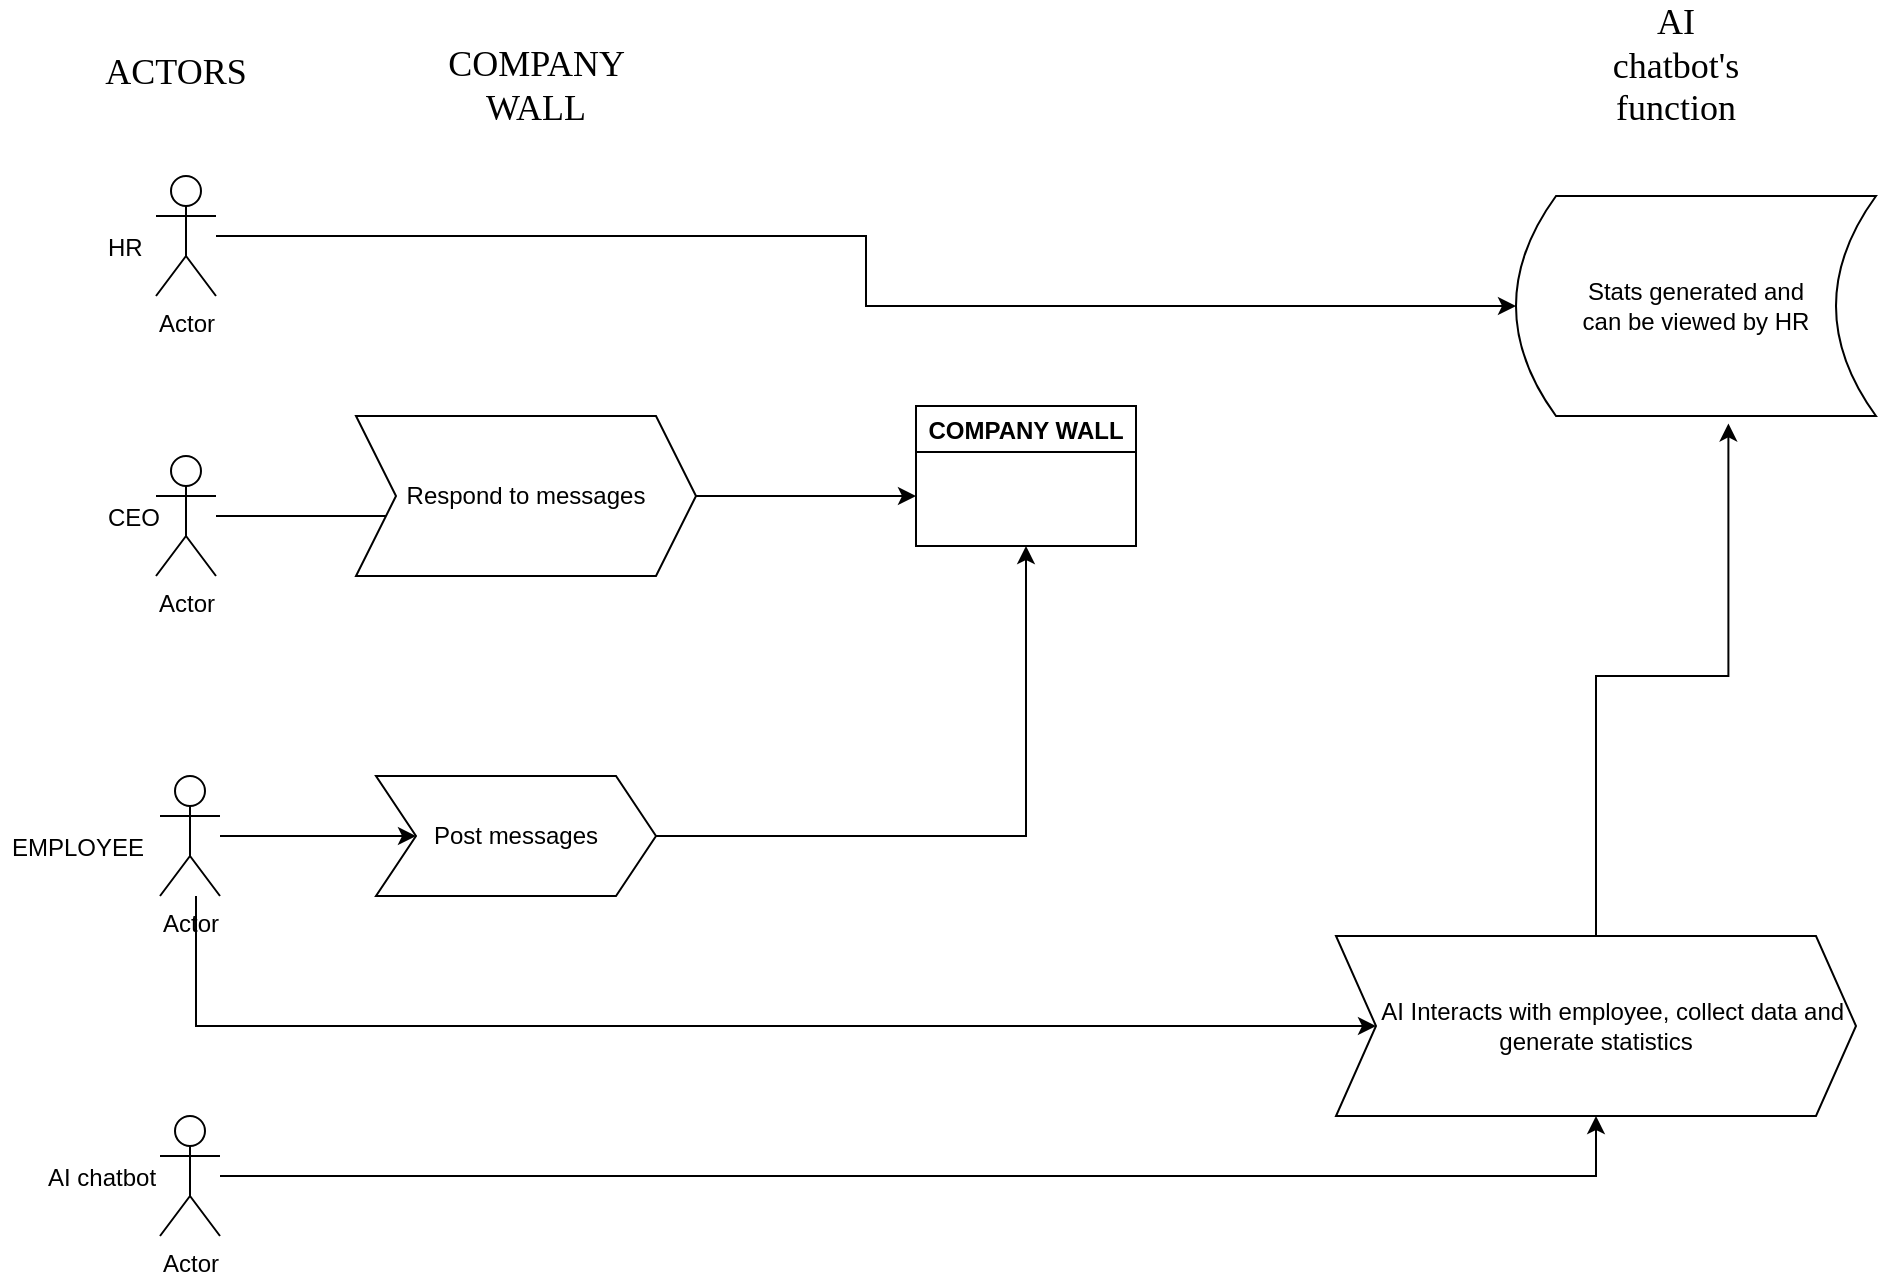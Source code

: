 <mxfile version="17.4.3" type="github">
  <diagram id="Z7DEVb_lbUEPfhZDYpWt" name="Page-1">
    <mxGraphModel dx="1038" dy="579" grid="1" gridSize="10" guides="1" tooltips="1" connect="1" arrows="1" fold="1" page="1" pageScale="1" pageWidth="827" pageHeight="1169" math="0" shadow="0">
      <root>
        <mxCell id="0" />
        <mxCell id="1" parent="0" />
        <mxCell id="sPCcR29cO0z5lEocPxhc-24" value="" style="edgeStyle=orthogonalEdgeStyle;rounded=0;orthogonalLoop=1;jettySize=auto;html=1;entryX=0;entryY=0.5;entryDx=0;entryDy=0;" edge="1" parent="1" source="sPCcR29cO0z5lEocPxhc-1" target="sPCcR29cO0z5lEocPxhc-20">
          <mxGeometry relative="1" as="geometry">
            <mxPoint x="215" y="720" as="targetPoint" />
          </mxGeometry>
        </mxCell>
        <mxCell id="sPCcR29cO0z5lEocPxhc-1" value="Actor" style="shape=umlActor;verticalLabelPosition=bottom;verticalAlign=top;html=1;outlineConnect=0;" vertex="1" parent="1">
          <mxGeometry x="90" y="690" width="30" height="60" as="geometry" />
        </mxCell>
        <mxCell id="sPCcR29cO0z5lEocPxhc-10" value="" style="edgeStyle=orthogonalEdgeStyle;rounded=0;orthogonalLoop=1;jettySize=auto;html=1;" edge="1" parent="1" source="sPCcR29cO0z5lEocPxhc-2">
          <mxGeometry relative="1" as="geometry">
            <mxPoint x="230" y="860" as="targetPoint" />
          </mxGeometry>
        </mxCell>
        <mxCell id="sPCcR29cO0z5lEocPxhc-2" value="Actor" style="shape=umlActor;verticalLabelPosition=bottom;verticalAlign=top;html=1;outlineConnect=0;" vertex="1" parent="1">
          <mxGeometry x="90" y="830" width="30" height="60" as="geometry" />
        </mxCell>
        <mxCell id="sPCcR29cO0z5lEocPxhc-6" value="" style="edgeStyle=orthogonalEdgeStyle;rounded=0;orthogonalLoop=1;jettySize=auto;html=1;" edge="1" parent="1" source="sPCcR29cO0z5lEocPxhc-3" target="sPCcR29cO0z5lEocPxhc-5">
          <mxGeometry relative="1" as="geometry" />
        </mxCell>
        <mxCell id="sPCcR29cO0z5lEocPxhc-38" value="" style="edgeStyle=orthogonalEdgeStyle;rounded=0;orthogonalLoop=1;jettySize=auto;html=1;fontFamily=Times New Roman;fontSize=18;entryX=0;entryY=0.5;entryDx=0;entryDy=0;" edge="1" parent="1" source="sPCcR29cO0z5lEocPxhc-3" target="sPCcR29cO0z5lEocPxhc-16">
          <mxGeometry relative="1" as="geometry">
            <Array as="points">
              <mxPoint x="110" y="1115" />
            </Array>
          </mxGeometry>
        </mxCell>
        <mxCell id="sPCcR29cO0z5lEocPxhc-3" value="Actor" style="shape=umlActor;verticalLabelPosition=bottom;verticalAlign=top;html=1;outlineConnect=0;" vertex="1" parent="1">
          <mxGeometry x="92" y="990" width="30" height="60" as="geometry" />
        </mxCell>
        <mxCell id="sPCcR29cO0z5lEocPxhc-4" value="COMPANY WALL" style="swimlane;" vertex="1" parent="1">
          <mxGeometry x="470" y="805" width="110" height="70" as="geometry" />
        </mxCell>
        <mxCell id="sPCcR29cO0z5lEocPxhc-8" value="" style="edgeStyle=orthogonalEdgeStyle;rounded=0;orthogonalLoop=1;jettySize=auto;html=1;entryX=0.5;entryY=1;entryDx=0;entryDy=0;" edge="1" parent="1" source="sPCcR29cO0z5lEocPxhc-5" target="sPCcR29cO0z5lEocPxhc-4">
          <mxGeometry relative="1" as="geometry">
            <mxPoint x="475" y="1020" as="targetPoint" />
            <Array as="points">
              <mxPoint x="525" y="1020" />
            </Array>
          </mxGeometry>
        </mxCell>
        <mxCell id="sPCcR29cO0z5lEocPxhc-5" value="Post messages" style="shape=step;perimeter=stepPerimeter;whiteSpace=wrap;html=1;fixedSize=1;" vertex="1" parent="1">
          <mxGeometry x="200" y="990" width="140" height="60" as="geometry" />
        </mxCell>
        <mxCell id="sPCcR29cO0z5lEocPxhc-36" value="" style="edgeStyle=orthogonalEdgeStyle;rounded=0;orthogonalLoop=1;jettySize=auto;html=1;" edge="1" parent="1" source="sPCcR29cO0z5lEocPxhc-11">
          <mxGeometry relative="1" as="geometry">
            <mxPoint x="470" y="850" as="targetPoint" />
          </mxGeometry>
        </mxCell>
        <mxCell id="sPCcR29cO0z5lEocPxhc-11" value="Respond to messages" style="shape=step;perimeter=stepPerimeter;whiteSpace=wrap;html=1;fixedSize=1;" vertex="1" parent="1">
          <mxGeometry x="190" y="810" width="170" height="80" as="geometry" />
        </mxCell>
        <mxCell id="sPCcR29cO0z5lEocPxhc-18" value="" style="edgeStyle=orthogonalEdgeStyle;rounded=0;orthogonalLoop=1;jettySize=auto;html=1;entryX=0.5;entryY=1;entryDx=0;entryDy=0;" edge="1" parent="1" source="sPCcR29cO0z5lEocPxhc-15" target="sPCcR29cO0z5lEocPxhc-16">
          <mxGeometry relative="1" as="geometry">
            <mxPoint x="217" y="1190" as="targetPoint" />
          </mxGeometry>
        </mxCell>
        <mxCell id="sPCcR29cO0z5lEocPxhc-15" value="Actor" style="shape=umlActor;verticalLabelPosition=bottom;verticalAlign=top;html=1;outlineConnect=0;" vertex="1" parent="1">
          <mxGeometry x="92" y="1160" width="30" height="60" as="geometry" />
        </mxCell>
        <mxCell id="sPCcR29cO0z5lEocPxhc-22" value="" style="edgeStyle=orthogonalEdgeStyle;rounded=0;orthogonalLoop=1;jettySize=auto;html=1;entryX=0.59;entryY=1.034;entryDx=0;entryDy=0;entryPerimeter=0;" edge="1" parent="1" source="sPCcR29cO0z5lEocPxhc-16" target="sPCcR29cO0z5lEocPxhc-20">
          <mxGeometry relative="1" as="geometry">
            <mxPoint x="750" y="1145" as="targetPoint" />
          </mxGeometry>
        </mxCell>
        <mxCell id="sPCcR29cO0z5lEocPxhc-16" value="&amp;nbsp; &amp;nbsp; &amp;nbsp;AI Interacts with employee, collect data and generate statistics" style="shape=step;perimeter=stepPerimeter;whiteSpace=wrap;html=1;fixedSize=1;" vertex="1" parent="1">
          <mxGeometry x="680" y="1070" width="260" height="90" as="geometry" />
        </mxCell>
        <mxCell id="sPCcR29cO0z5lEocPxhc-20" value="Stats generated and &lt;br&gt;can be viewed by HR" style="shape=dataStorage;whiteSpace=wrap;html=1;fixedSize=1;" vertex="1" parent="1">
          <mxGeometry x="770" y="700" width="180" height="110" as="geometry" />
        </mxCell>
        <mxCell id="sPCcR29cO0z5lEocPxhc-28" value="HR" style="text;strokeColor=none;fillColor=none;align=left;verticalAlign=middle;spacingLeft=4;spacingRight=4;overflow=hidden;points=[[0,0.5],[1,0.5]];portConstraint=eastwest;rotatable=0;" vertex="1" parent="1">
          <mxGeometry x="60" y="710" width="80" height="30" as="geometry" />
        </mxCell>
        <mxCell id="sPCcR29cO0z5lEocPxhc-30" value="EMPLOYEE" style="text;strokeColor=none;fillColor=none;align=left;verticalAlign=middle;spacingLeft=4;spacingRight=4;overflow=hidden;points=[[0,0.5],[1,0.5]];portConstraint=eastwest;rotatable=0;" vertex="1" parent="1">
          <mxGeometry x="12" y="1010" width="80" height="30" as="geometry" />
        </mxCell>
        <mxCell id="sPCcR29cO0z5lEocPxhc-31" value="CEO" style="text;strokeColor=none;fillColor=none;align=left;verticalAlign=middle;spacingLeft=4;spacingRight=4;overflow=hidden;points=[[0,0.5],[1,0.5]];portConstraint=eastwest;rotatable=0;" vertex="1" parent="1">
          <mxGeometry x="60" y="845" width="80" height="30" as="geometry" />
        </mxCell>
        <mxCell id="sPCcR29cO0z5lEocPxhc-32" value="AI chatbot" style="text;strokeColor=none;fillColor=none;align=left;verticalAlign=middle;spacingLeft=4;spacingRight=4;overflow=hidden;points=[[0,0.5],[1,0.5]];portConstraint=eastwest;rotatable=0;" vertex="1" parent="1">
          <mxGeometry x="30" y="1175" width="80" height="30" as="geometry" />
        </mxCell>
        <mxCell id="sPCcR29cO0z5lEocPxhc-37" value="&lt;font face=&quot;Times New Roman&quot;&gt;&lt;font style=&quot;font-size: 18px&quot;&gt;ACTORS&lt;br&gt;&lt;/font&gt;&lt;br&gt;&lt;/font&gt;" style="text;html=1;strokeColor=none;fillColor=none;align=center;verticalAlign=middle;whiteSpace=wrap;rounded=0;" vertex="1" parent="1">
          <mxGeometry x="70" y="630" width="60" height="30" as="geometry" />
        </mxCell>
        <mxCell id="sPCcR29cO0z5lEocPxhc-39" value="&lt;font face=&quot;Times New Roman&quot;&gt;&lt;span style=&quot;font-size: 18px&quot;&gt;AI chatbot&#39;s function&lt;/span&gt;&lt;br&gt;&lt;/font&gt;" style="text;html=1;strokeColor=none;fillColor=none;align=center;verticalAlign=middle;whiteSpace=wrap;rounded=0;" vertex="1" parent="1">
          <mxGeometry x="820" y="620" width="60" height="30" as="geometry" />
        </mxCell>
        <mxCell id="sPCcR29cO0z5lEocPxhc-40" value="&lt;font face=&quot;Times New Roman&quot;&gt;&lt;span style=&quot;font-size: 18px&quot;&gt;COMPANY WALL&lt;/span&gt;&lt;br&gt;&lt;/font&gt;" style="text;html=1;strokeColor=none;fillColor=none;align=center;verticalAlign=middle;whiteSpace=wrap;rounded=0;" vertex="1" parent="1">
          <mxGeometry x="250" y="630" width="60" height="30" as="geometry" />
        </mxCell>
      </root>
    </mxGraphModel>
  </diagram>
</mxfile>
